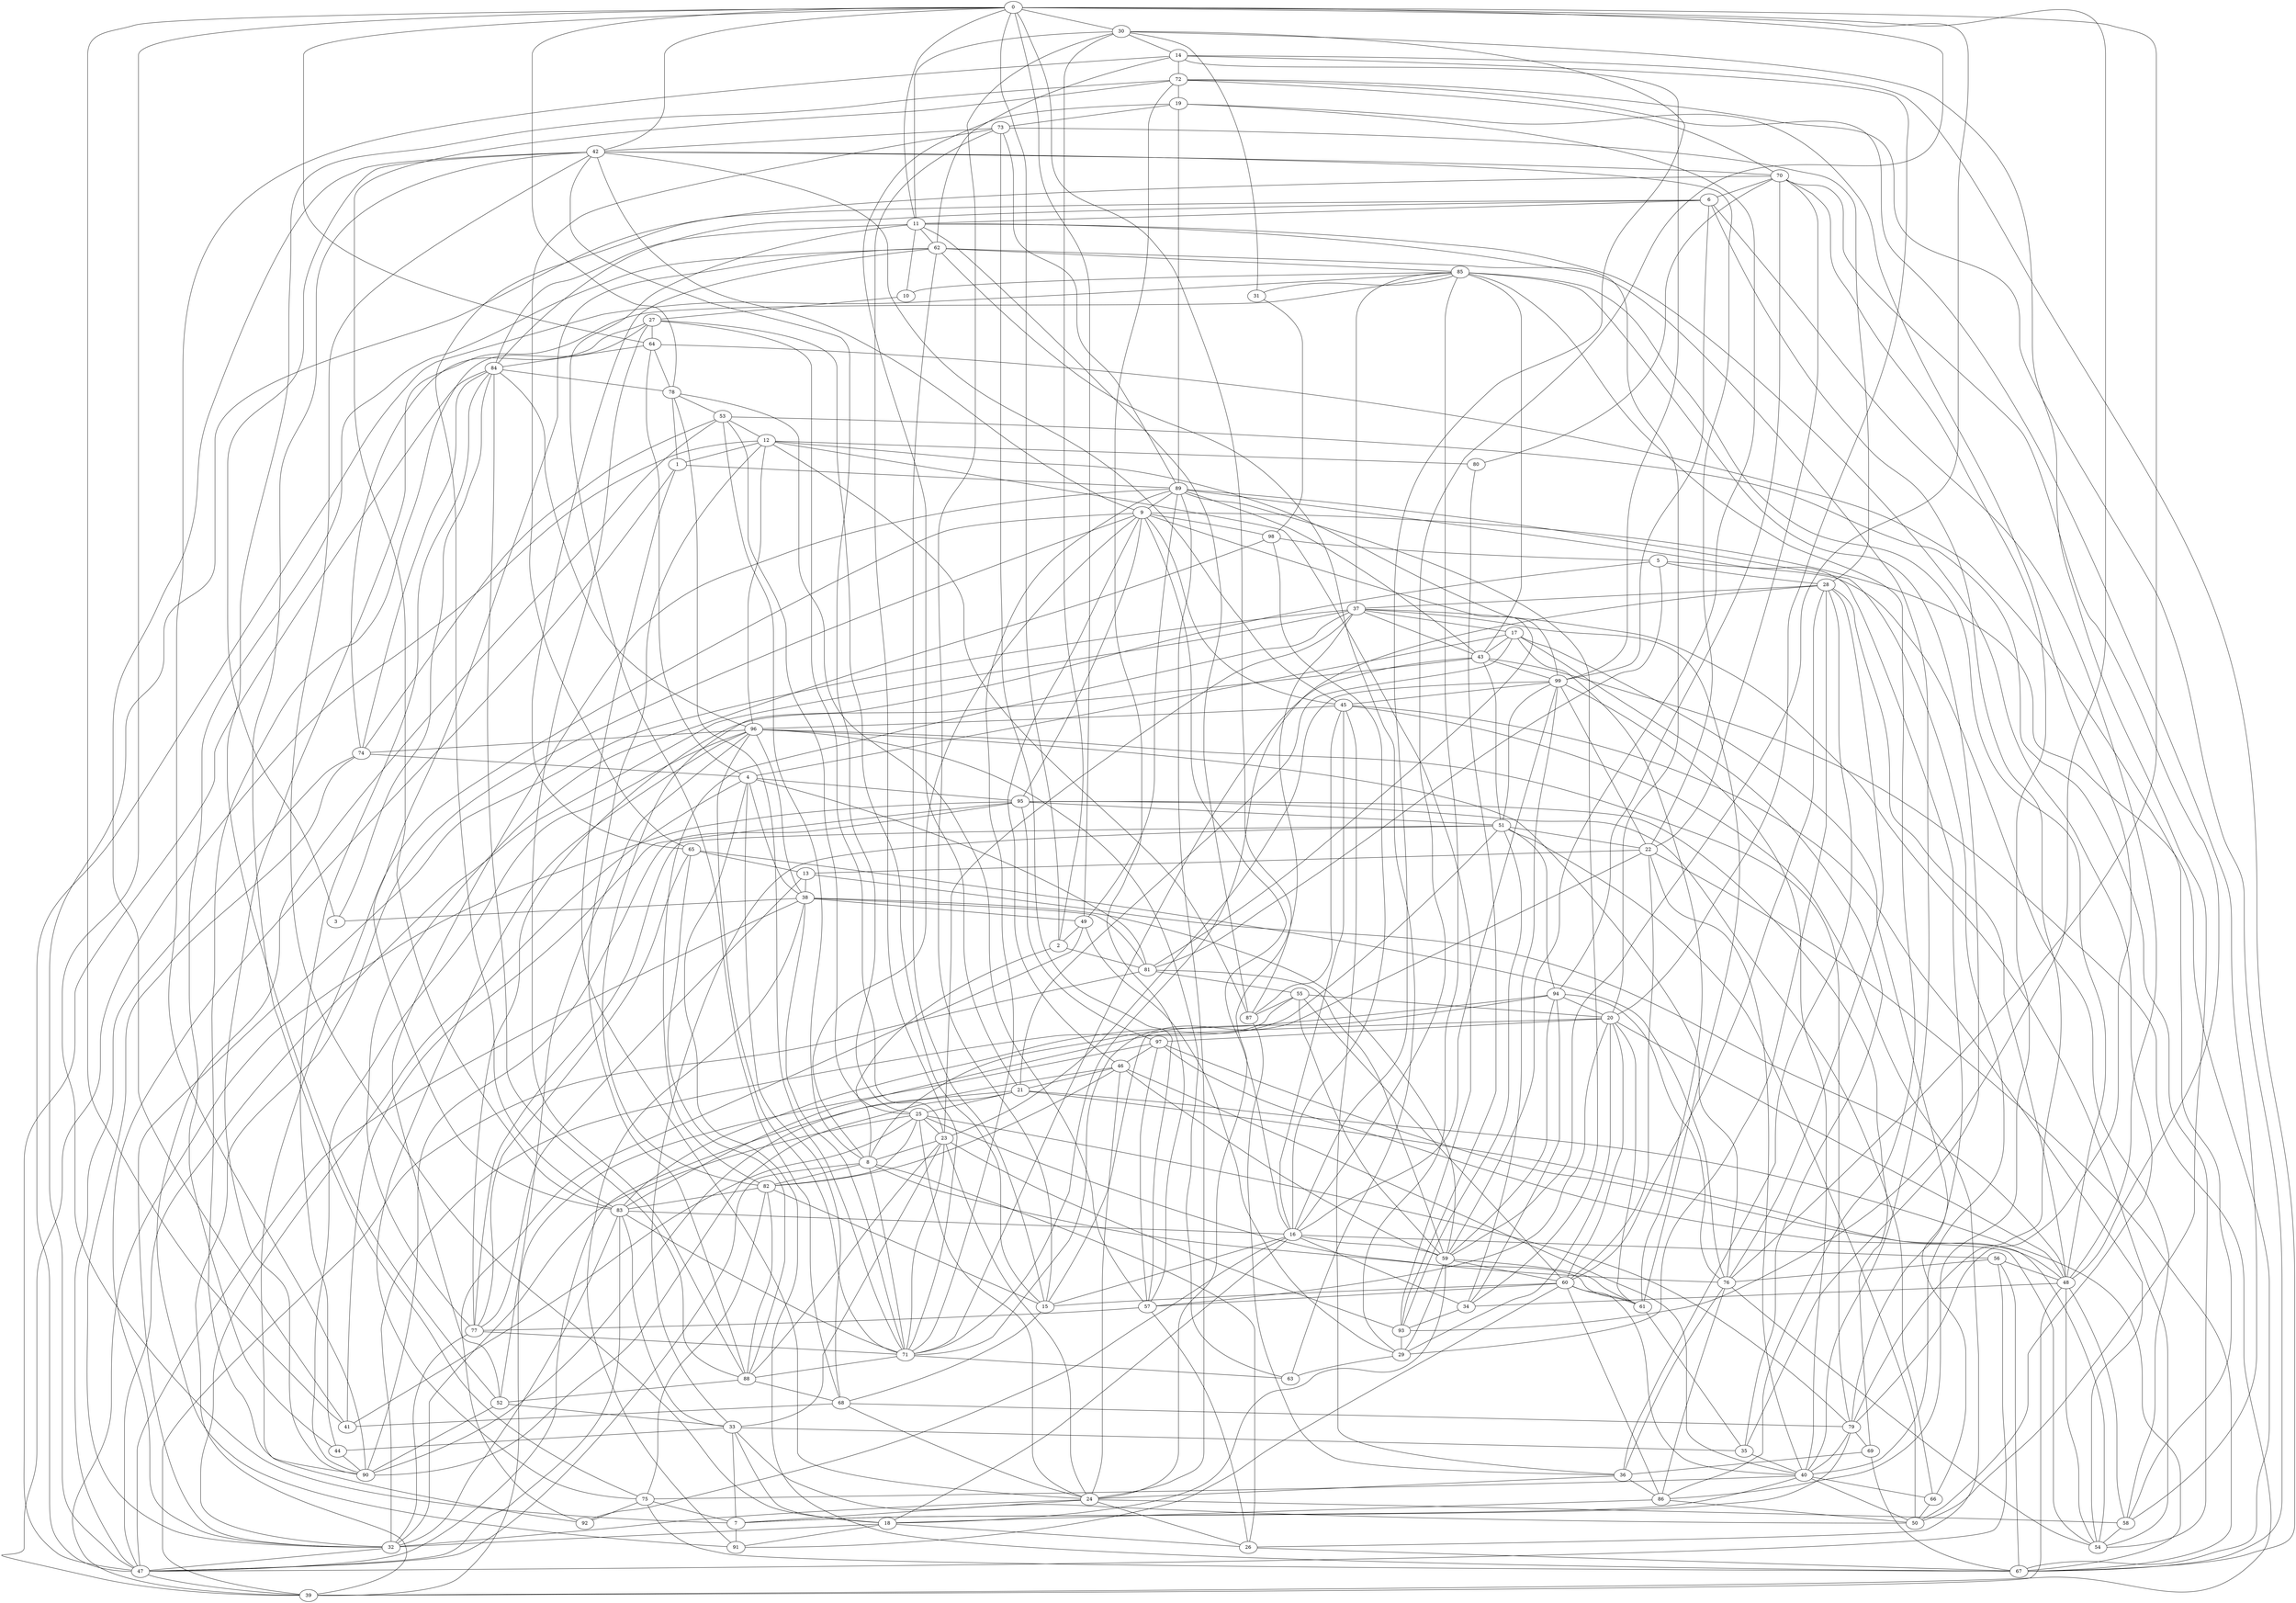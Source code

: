 graph Gnm_Erdo_Renyi_n100_m400 {
0;
1;
2;
3;
4;
5;
6;
7;
8;
9;
10;
11;
12;
13;
14;
15;
16;
17;
18;
19;
20;
21;
22;
23;
24;
25;
26;
27;
28;
29;
30;
31;
32;
33;
34;
35;
36;
37;
38;
39;
40;
41;
42;
43;
44;
45;
46;
47;
48;
49;
50;
51;
52;
53;
54;
55;
56;
57;
58;
59;
60;
61;
62;
63;
64;
65;
66;
67;
68;
69;
70;
71;
72;
73;
74;
75;
76;
77;
78;
79;
80;
81;
82;
83;
84;
85;
86;
87;
88;
89;
90;
91;
92;
93;
94;
95;
96;
97;
98;
99;
52 -- 72 [color=black];
71 -- 28 [color=black];
79 -- 69 [color=black];
74 -- 4 [color=black];
9 -- 98 [color=black];
76 -- 54 [color=black];
82 -- 46 [color=black];
8 -- 71 [color=black];
35 -- 17 [color=black];
85 -- 29 [color=black];
33 -- 18 [color=black];
94 -- 15 [color=black];
55 -- 20 [color=black];
38 -- 59 [color=black];
86 -- 85 [color=black];
26 -- 45 [color=black];
77 -- 71 [color=black];
12 -- 96 [color=black];
85 -- 10 [color=black];
96 -- 79 [color=black];
87 -- 11 [color=black];
2 -- 0 [color=black];
94 -- 20 [color=black];
22 -- 42 [color=black];
98 -- 5 [color=black];
38 -- 49 [color=black];
37 -- 61 [color=black];
27 -- 64 [color=black];
48 -- 34 [color=black];
88 -- 52 [color=black];
13 -- 48 [color=black];
86 -- 18 [color=black];
69 -- 36 [color=black];
70 -- 6 [color=black];
15 -- 82 [color=black];
44 -- 90 [color=black];
8 -- 51 [color=black];
91 -- 38 [color=black];
71 -- 88 [color=black];
81 -- 39 [color=black];
21 -- 90 [color=black];
8 -- 76 [color=black];
21 -- 17 [color=black];
49 -- 92 [color=black];
33 -- 7 [color=black];
7 -- 0 [color=black];
76 -- 36 [color=black];
83 -- 33 [color=black];
91 -- 60 [color=black];
48 -- 39 [color=black];
43 -- 99 [color=black];
36 -- 86 [color=black];
63 -- 62 [color=black];
89 -- 24 [color=black];
99 -- 22 [color=black];
45 -- 96 [color=black];
5 -- 28 [color=black];
21 -- 19 [color=black];
88 -- 68 [color=black];
65 -- 88 [color=black];
65 -- 77 [color=black];
30 -- 16 [color=black];
62 -- 20 [color=black];
43 -- 37 [color=black];
25 -- 82 [color=black];
46 -- 9 [color=black];
25 -- 32 [color=black];
24 -- 58 [color=black];
80 -- 93 [color=black];
43 -- 77 [color=black];
94 -- 70 [color=black];
71 -- 38 [color=black];
28 -- 73 [color=black];
59 -- 81 [color=black];
23 -- 93 [color=black];
52 -- 90 [color=black];
95 -- 39 [color=black];
51 -- 99 [color=black];
88 -- 84 [color=black];
23 -- 8 [color=black];
12 -- 80 [color=black];
89 -- 52 [color=black];
57 -- 20 [color=black];
47 -- 74 [color=black];
16 -- 15 [color=black];
93 -- 0 [color=black];
13 -- 77 [color=black];
94 -- 59 [color=black];
71 -- 96 [color=black];
18 -- 59 [color=black];
14 -- 72 [color=black];
11 -- 62 [color=black];
6 -- 11 [color=black];
89 -- 9 [color=black];
84 -- 11 [color=black];
89 -- 79 [color=black];
30 -- 50 [color=black];
40 -- 46 [color=black];
86 -- 70 [color=black];
78 -- 0 [color=black];
20 -- 48 [color=black];
56 -- 48 [color=black];
83 -- 71 [color=black];
13 -- 38 [color=black];
67 -- 72 [color=black];
60 -- 61 [color=black];
5 -- 81 [color=black];
1 -- 78 [color=black];
89 -- 73 [color=black];
37 -- 17 [color=black];
68 -- 4 [color=black];
40 -- 89 [color=black];
42 -- 70 [color=black];
18 -- 26 [color=black];
65 -- 73 [color=black];
82 -- 75 [color=black];
42 -- 9 [color=black];
33 -- 44 [color=black];
19 -- 73 [color=black];
64 -- 84 [color=black];
3 -- 42 [color=black];
60 -- 86 [color=black];
38 -- 81 [color=black];
84 -- 6 [color=black];
84 -- 3 [color=black];
4 -- 81 [color=black];
75 -- 92 [color=black];
34 -- 93 [color=black];
0 -- 49 [color=black];
71 -- 78 [color=black];
18 -- 42 [color=black];
38 -- 3 [color=black];
97 -- 39 [color=black];
84 -- 74 [color=black];
25 -- 53 [color=black];
4 -- 67 [color=black];
37 -- 47 [color=black];
16 -- 9 [color=black];
32 -- 37 [color=black];
99 -- 12 [color=black];
96 -- 84 [color=black];
21 -- 47 [color=black];
56 -- 47 [color=black];
59 -- 29 [color=black];
4 -- 95 [color=black];
43 -- 39 [color=black];
4 -- 38 [color=black];
8 -- 26 [color=black];
5 -- 82 [color=black];
12 -- 39 [color=black];
85 -- 47 [color=black];
77 -- 98 [color=black];
20 -- 29 [color=black];
61 -- 59 [color=black];
46 -- 90 [color=black];
94 -- 83 [color=black];
79 -- 19 [color=black];
32 -- 1 [color=black];
85 -- 90 [color=black];
2 -- 81 [color=black];
70 -- 48 [color=black];
75 -- 96 [color=black];
52 -- 33 [color=black];
11 -- 0 [color=black];
76 -- 0 [color=black];
49 -- 29 [color=black];
82 -- 37 [color=black];
16 -- 18 [color=black];
12 -- 1 [color=black];
20 -- 60 [color=black];
53 -- 91 [color=black];
45 -- 42 [color=black];
88 -- 82 [color=black];
56 -- 67 [color=black];
28 -- 37 [color=black];
38 -- 96 [color=black];
62 -- 44 [color=black];
10 -- 27 [color=black];
75 -- 7 [color=black];
64 -- 58 [color=black];
25 -- 23 [color=black];
55 -- 87 [color=black];
28 -- 48 [color=black];
79 -- 40 [color=black];
58 -- 5 [color=black];
54 -- 21 [color=black];
37 -- 24 [color=black];
9 -- 39 [color=black];
7 -- 91 [color=black];
81 -- 9 [color=black];
20 -- 97 [color=black];
46 -- 24 [color=black];
8 -- 82 [color=black];
53 -- 12 [color=black];
56 -- 76 [color=black];
62 -- 65 [color=black];
1 -- 89 [color=black];
59 -- 19 [color=black];
83 -- 16 [color=black];
35 -- 40 [color=black];
30 -- 14 [color=black];
58 -- 54 [color=black];
51 -- 94 [color=black];
81 -- 55 [color=black];
68 -- 11 [color=black];
49 -- 2 [color=black];
37 -- 54 [color=black];
54 -- 45 [color=black];
22 -- 60 [color=black];
82 -- 83 [color=black];
71 -- 43 [color=black];
48 -- 58 [color=black];
83 -- 72 [color=black];
24 -- 68 [color=black];
43 -- 51 [color=black];
93 -- 12 [color=black];
49 -- 89 [color=black];
22 -- 13 [color=black];
59 -- 60 [color=black];
87 -- 36 [color=black];
6 -- 47 [color=black];
45 -- 9 [color=black];
78 -- 53 [color=black];
85 -- 31 [color=black];
94 -- 34 [color=black];
24 -- 7 [color=black];
46 -- 21 [color=black];
70 -- 83 [color=black];
60 -- 15 [color=black];
73 -- 42 [color=black];
42 -- 25 [color=black];
97 -- 46 [color=black];
51 -- 77 [color=black];
8 -- 53 [color=black];
53 -- 74 [color=black];
27 -- 74 [color=black];
31 -- 98 [color=black];
11 -- 50 [color=black];
4 -- 32 [color=black];
25 -- 79 [color=black];
45 -- 36 [color=black];
45 -- 16 [color=black];
16 -- 56 [color=black];
71 -- 73 [color=black];
0 -- 30 [color=black];
17 -- 66 [color=black];
65 -- 13 [color=black];
63 -- 96 [color=black];
76 -- 86 [color=black];
95 -- 66 [color=black];
62 -- 85 [color=black];
55 -- 32 [color=black];
21 -- 25 [color=black];
90 -- 96 [color=black];
68 -- 41 [color=black];
86 -- 50 [color=black];
40 -- 66 [color=black];
29 -- 63 [color=black];
95 -- 69 [color=black];
51 -- 22 [color=black];
87 -- 0 [color=black];
34 -- 99 [color=black];
8 -- 47 [color=black];
95 -- 9 [color=black];
95 -- 51 [color=black];
12 -- 88 [color=black];
67 -- 14 [color=black];
47 -- 38 [color=black];
55 -- 59 [color=black];
36 -- 24 [color=black];
84 -- 78 [color=black];
47 -- 84 [color=black];
93 -- 51 [color=black];
40 -- 22 [color=black];
71 -- 22 [color=black];
17 -- 61 [color=black];
54 -- 97 [color=black];
68 -- 79 [color=black];
15 -- 62 [color=black];
41 -- 25 [color=black];
33 -- 50 [color=black];
32 -- 83 [color=black];
92 -- 9 [color=black];
61 -- 20 [color=black];
33 -- 23 [color=black];
23 -- 24 [color=black];
23 -- 88 [color=black];
18 -- 32 [color=black];
16 -- 59 [color=black];
44 -- 84 [color=black];
36 -- 28 [color=black];
37 -- 85 [color=black];
53 -- 54 [color=black];
66 -- 50 [color=black];
18 -- 91 [color=black];
64 -- 4 [color=black];
89 -- 43 [color=black];
27 -- 90 [color=black];
57 -- 97 [color=black];
40 -- 99 [color=black];
8 -- 9 [color=black];
12 -- 87 [color=black];
72 -- 19 [color=black];
83 -- 62 [color=black];
35 -- 85 [color=black];
31 -- 30 [color=black];
79 -- 7 [color=black];
11 -- 30 [color=black];
65 -- 76 [color=black];
14 -- 90 [color=black];
69 -- 67 [color=black];
41 -- 0 [color=black];
2 -- 8 [color=black];
21 -- 67 [color=black];
15 -- 27 [color=black];
16 -- 0 [color=black];
95 -- 90 [color=black];
20 -- 14 [color=black];
64 -- 0 [color=black];
16 -- 98 [color=black];
23 -- 71 [color=black];
93 -- 29 [color=black];
15 -- 30 [color=black];
61 -- 35 [color=black];
41 -- 42 [color=black];
40 -- 60 [color=black];
96 -- 76 [color=black];
89 -- 34 [color=black];
41 -- 95 [color=black];
75 -- 42 [color=black];
92 -- 16 [color=black];
99 -- 14 [color=black];
50 -- 51 [color=black];
48 -- 85 [color=black];
72 -- 70 [color=black];
22 -- 67 [color=black];
11 -- 40 [color=black];
57 -- 78 [color=black];
57 -- 72 [color=black];
23 -- 37 [color=black];
79 -- 6 [color=black];
46 -- 59 [color=black];
29 -- 28 [color=black];
75 -- 67 [color=black];
9 -- 67 [color=black];
57 -- 77 [color=black];
24 -- 1 [color=black];
72 -- 58 [color=black];
26 -- 67 [color=black];
99 -- 45 [color=black];
24 -- 26 [color=black];
97 -- 48 [color=black];
77 -- 32 [color=black];
87 -- 45 [color=black];
96 -- 74 [color=black];
88 -- 27 [color=black];
40 -- 7 [color=black];
48 -- 6 [color=black];
52 -- 96 [color=black];
24 -- 25 [color=black];
33 -- 35 [color=black];
42 -- 0 [color=black];
40 -- 50 [color=black];
6 -- 99 [color=black];
97 -- 95 [color=black];
94 -- 76 [color=black];
99 -- 23 [color=black];
2 -- 30 [color=black];
60 -- 57 [color=black];
19 -- 89 [color=black];
47 -- 39 [color=black];
60 -- 55 [color=black];
48 -- 54 [color=black];
76 -- 28 [color=black];
60 -- 28 [color=black];
70 -- 22 [color=black];
62 -- 14 [color=black];
23 -- 27 [color=black];
80 -- 70 [color=black];
89 -- 71 [color=black];
17 -- 43 [color=black];
20 -- 83 [color=black];
57 -- 26 [color=black];
25 -- 61 [color=black];
78 -- 64 [color=black];
4 -- 17 [color=black];
32 -- 47 [color=black];
85 -- 43 [color=black];
34 -- 16 [color=black];
11 -- 10 [color=black];
71 -- 63 [color=black];
24 -- 32 [color=black];
74 -- 32 [color=black];
47 -- 83 [color=black];
73 -- 57 [color=black];
33 -- 51 [color=black];
0 -- 59 [color=black];
40 -- 75 [color=black];
15 -- 68 [color=black];
16 -- 99 [color=black];
}